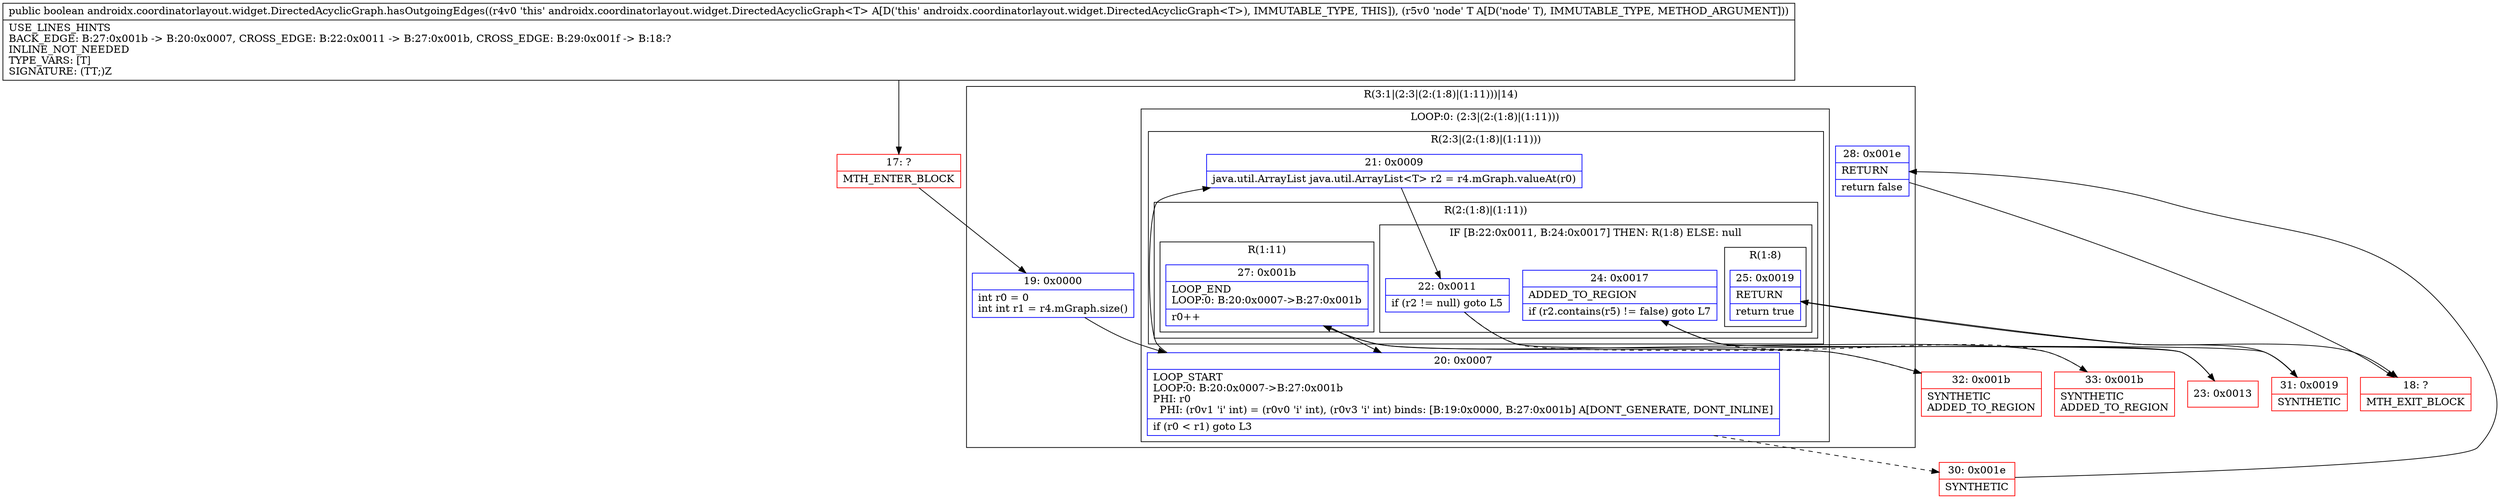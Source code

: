 digraph "CFG forandroidx.coordinatorlayout.widget.DirectedAcyclicGraph.hasOutgoingEdges(Ljava\/lang\/Object;)Z" {
subgraph cluster_Region_594370400 {
label = "R(3:1|(2:3|(2:(1:8)|(1:11)))|14)";
node [shape=record,color=blue];
Node_19 [shape=record,label="{19\:\ 0x0000|int r0 = 0\lint int r1 = r4.mGraph.size()\l}"];
subgraph cluster_LoopRegion_360537895 {
label = "LOOP:0: (2:3|(2:(1:8)|(1:11)))";
node [shape=record,color=blue];
Node_20 [shape=record,label="{20\:\ 0x0007|LOOP_START\lLOOP:0: B:20:0x0007\-\>B:27:0x001b\lPHI: r0 \l  PHI: (r0v1 'i' int) = (r0v0 'i' int), (r0v3 'i' int) binds: [B:19:0x0000, B:27:0x001b] A[DONT_GENERATE, DONT_INLINE]\l|if (r0 \< r1) goto L3\l}"];
subgraph cluster_Region_865488076 {
label = "R(2:3|(2:(1:8)|(1:11)))";
node [shape=record,color=blue];
Node_21 [shape=record,label="{21\:\ 0x0009|java.util.ArrayList java.util.ArrayList\<T\> r2 = r4.mGraph.valueAt(r0)\l}"];
subgraph cluster_Region_1728738721 {
label = "R(2:(1:8)|(1:11))";
node [shape=record,color=blue];
subgraph cluster_IfRegion_2060030849 {
label = "IF [B:22:0x0011, B:24:0x0017] THEN: R(1:8) ELSE: null";
node [shape=record,color=blue];
Node_22 [shape=record,label="{22\:\ 0x0011|if (r2 != null) goto L5\l}"];
Node_24 [shape=record,label="{24\:\ 0x0017|ADDED_TO_REGION\l|if (r2.contains(r5) != false) goto L7\l}"];
subgraph cluster_Region_1778407126 {
label = "R(1:8)";
node [shape=record,color=blue];
Node_25 [shape=record,label="{25\:\ 0x0019|RETURN\l|return true\l}"];
}
}
subgraph cluster_Region_1048536818 {
label = "R(1:11)";
node [shape=record,color=blue];
Node_27 [shape=record,label="{27\:\ 0x001b|LOOP_END\lLOOP:0: B:20:0x0007\-\>B:27:0x001b\l|r0++\l}"];
}
}
}
}
Node_28 [shape=record,label="{28\:\ 0x001e|RETURN\l|return false\l}"];
}
Node_17 [shape=record,color=red,label="{17\:\ ?|MTH_ENTER_BLOCK\l}"];
Node_23 [shape=record,color=red,label="{23\:\ 0x0013}"];
Node_31 [shape=record,color=red,label="{31\:\ 0x0019|SYNTHETIC\l}"];
Node_18 [shape=record,color=red,label="{18\:\ ?|MTH_EXIT_BLOCK\l}"];
Node_33 [shape=record,color=red,label="{33\:\ 0x001b|SYNTHETIC\lADDED_TO_REGION\l}"];
Node_32 [shape=record,color=red,label="{32\:\ 0x001b|SYNTHETIC\lADDED_TO_REGION\l}"];
Node_30 [shape=record,color=red,label="{30\:\ 0x001e|SYNTHETIC\l}"];
MethodNode[shape=record,label="{public boolean androidx.coordinatorlayout.widget.DirectedAcyclicGraph.hasOutgoingEdges((r4v0 'this' androidx.coordinatorlayout.widget.DirectedAcyclicGraph\<T\> A[D('this' androidx.coordinatorlayout.widget.DirectedAcyclicGraph\<T\>), IMMUTABLE_TYPE, THIS]), (r5v0 'node' T A[D('node' T), IMMUTABLE_TYPE, METHOD_ARGUMENT]))  | USE_LINES_HINTS\lBACK_EDGE: B:27:0x001b \-\> B:20:0x0007, CROSS_EDGE: B:22:0x0011 \-\> B:27:0x001b, CROSS_EDGE: B:29:0x001f \-\> B:18:?\lINLINE_NOT_NEEDED\lTYPE_VARS: [T]\lSIGNATURE: (TT;)Z\l}"];
MethodNode -> Node_17;Node_19 -> Node_20;
Node_20 -> Node_21;
Node_20 -> Node_30[style=dashed];
Node_21 -> Node_22;
Node_22 -> Node_23;
Node_22 -> Node_32[style=dashed];
Node_24 -> Node_31;
Node_24 -> Node_33[style=dashed];
Node_25 -> Node_18;
Node_27 -> Node_20;
Node_28 -> Node_18;
Node_17 -> Node_19;
Node_23 -> Node_24;
Node_31 -> Node_25;
Node_33 -> Node_27;
Node_32 -> Node_27;
Node_30 -> Node_28;
}

